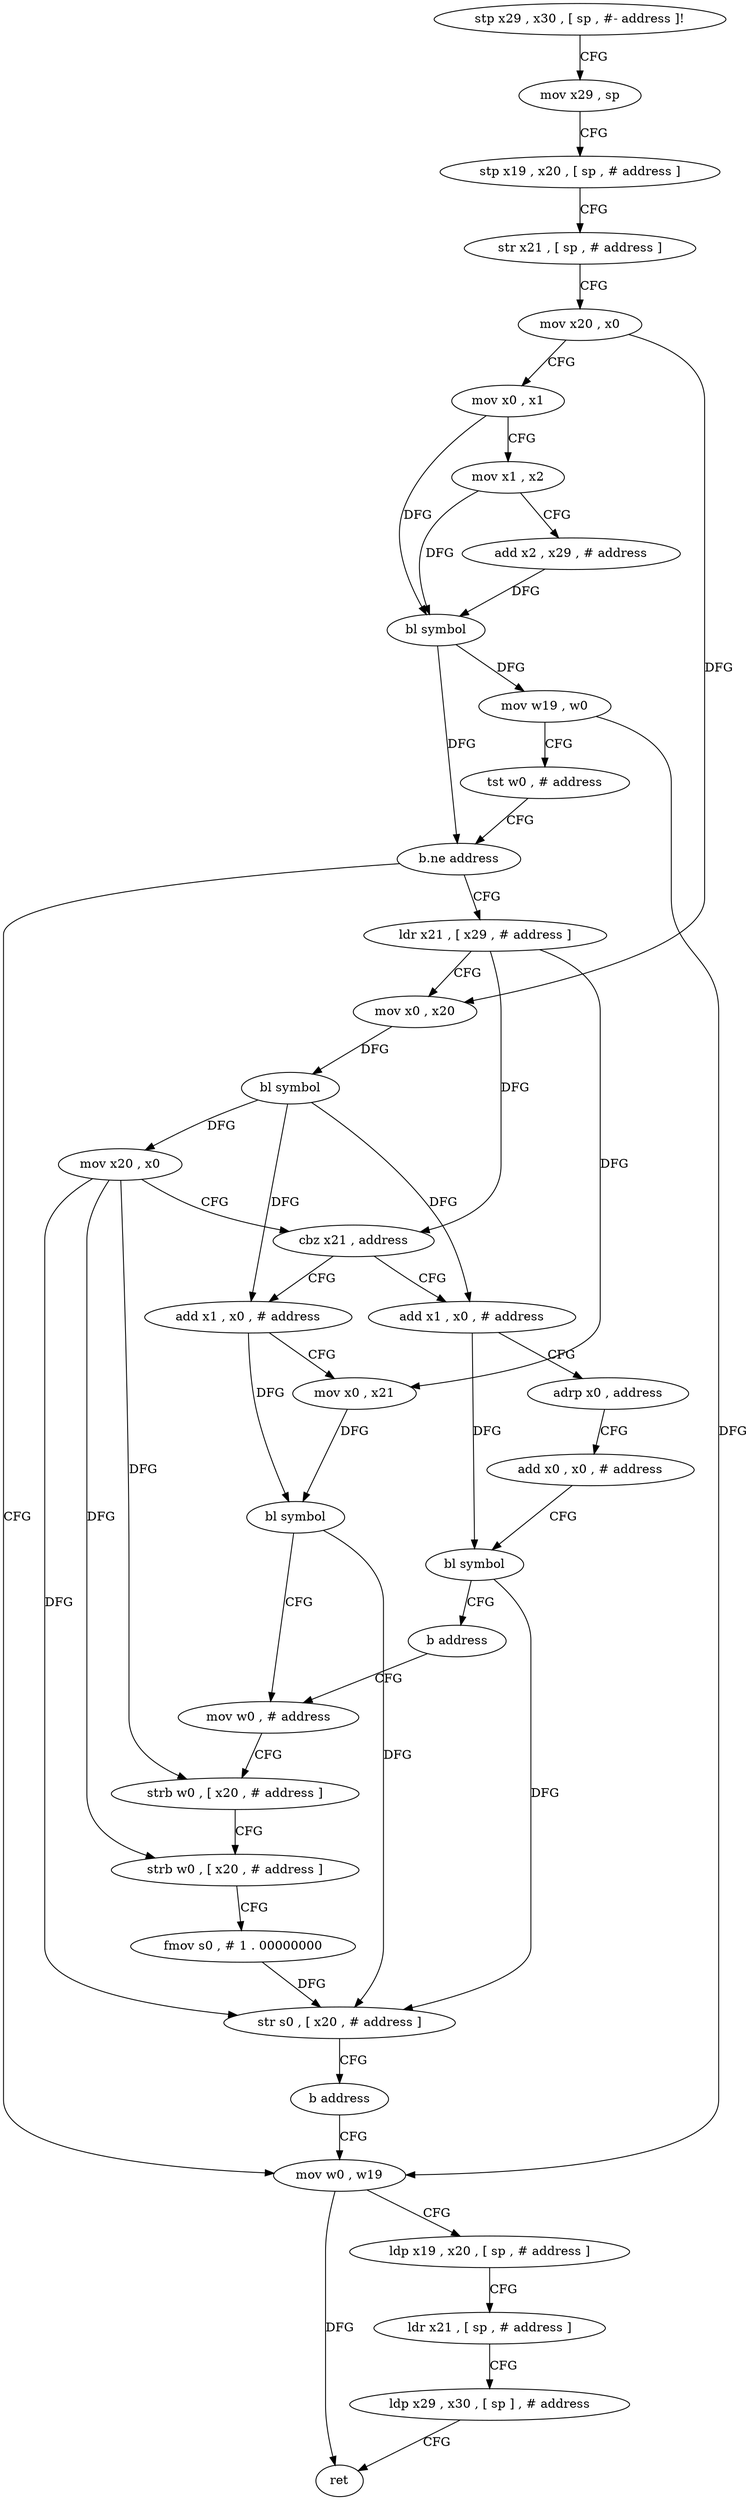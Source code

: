 digraph "func" {
"4257240" [label = "stp x29 , x30 , [ sp , #- address ]!" ]
"4257244" [label = "mov x29 , sp" ]
"4257248" [label = "stp x19 , x20 , [ sp , # address ]" ]
"4257252" [label = "str x21 , [ sp , # address ]" ]
"4257256" [label = "mov x20 , x0" ]
"4257260" [label = "mov x0 , x1" ]
"4257264" [label = "mov x1 , x2" ]
"4257268" [label = "add x2 , x29 , # address" ]
"4257272" [label = "bl symbol" ]
"4257276" [label = "mov w19 , w0" ]
"4257280" [label = "tst w0 , # address" ]
"4257284" [label = "b.ne address" ]
"4257308" [label = "ldr x21 , [ x29 , # address ]" ]
"4257288" [label = "mov w0 , w19" ]
"4257312" [label = "mov x0 , x20" ]
"4257316" [label = "bl symbol" ]
"4257320" [label = "mov x20 , x0" ]
"4257324" [label = "cbz x21 , address" ]
"4257364" [label = "add x1 , x0 , # address" ]
"4257328" [label = "add x1 , x0 , # address" ]
"4257292" [label = "ldp x19 , x20 , [ sp , # address ]" ]
"4257296" [label = "ldr x21 , [ sp , # address ]" ]
"4257300" [label = "ldp x29 , x30 , [ sp ] , # address" ]
"4257304" [label = "ret" ]
"4257368" [label = "adrp x0 , address" ]
"4257372" [label = "add x0 , x0 , # address" ]
"4257376" [label = "bl symbol" ]
"4257380" [label = "b address" ]
"4257340" [label = "mov w0 , # address" ]
"4257332" [label = "mov x0 , x21" ]
"4257336" [label = "bl symbol" ]
"4257344" [label = "strb w0 , [ x20 , # address ]" ]
"4257348" [label = "strb w0 , [ x20 , # address ]" ]
"4257352" [label = "fmov s0 , # 1 . 00000000" ]
"4257356" [label = "str s0 , [ x20 , # address ]" ]
"4257360" [label = "b address" ]
"4257240" -> "4257244" [ label = "CFG" ]
"4257244" -> "4257248" [ label = "CFG" ]
"4257248" -> "4257252" [ label = "CFG" ]
"4257252" -> "4257256" [ label = "CFG" ]
"4257256" -> "4257260" [ label = "CFG" ]
"4257256" -> "4257312" [ label = "DFG" ]
"4257260" -> "4257264" [ label = "CFG" ]
"4257260" -> "4257272" [ label = "DFG" ]
"4257264" -> "4257268" [ label = "CFG" ]
"4257264" -> "4257272" [ label = "DFG" ]
"4257268" -> "4257272" [ label = "DFG" ]
"4257272" -> "4257276" [ label = "DFG" ]
"4257272" -> "4257284" [ label = "DFG" ]
"4257276" -> "4257280" [ label = "CFG" ]
"4257276" -> "4257288" [ label = "DFG" ]
"4257280" -> "4257284" [ label = "CFG" ]
"4257284" -> "4257308" [ label = "CFG" ]
"4257284" -> "4257288" [ label = "CFG" ]
"4257308" -> "4257312" [ label = "CFG" ]
"4257308" -> "4257324" [ label = "DFG" ]
"4257308" -> "4257332" [ label = "DFG" ]
"4257288" -> "4257292" [ label = "CFG" ]
"4257288" -> "4257304" [ label = "DFG" ]
"4257312" -> "4257316" [ label = "DFG" ]
"4257316" -> "4257320" [ label = "DFG" ]
"4257316" -> "4257364" [ label = "DFG" ]
"4257316" -> "4257328" [ label = "DFG" ]
"4257320" -> "4257324" [ label = "CFG" ]
"4257320" -> "4257344" [ label = "DFG" ]
"4257320" -> "4257348" [ label = "DFG" ]
"4257320" -> "4257356" [ label = "DFG" ]
"4257324" -> "4257364" [ label = "CFG" ]
"4257324" -> "4257328" [ label = "CFG" ]
"4257364" -> "4257368" [ label = "CFG" ]
"4257364" -> "4257376" [ label = "DFG" ]
"4257328" -> "4257332" [ label = "CFG" ]
"4257328" -> "4257336" [ label = "DFG" ]
"4257292" -> "4257296" [ label = "CFG" ]
"4257296" -> "4257300" [ label = "CFG" ]
"4257300" -> "4257304" [ label = "CFG" ]
"4257368" -> "4257372" [ label = "CFG" ]
"4257372" -> "4257376" [ label = "CFG" ]
"4257376" -> "4257380" [ label = "CFG" ]
"4257376" -> "4257356" [ label = "DFG" ]
"4257380" -> "4257340" [ label = "CFG" ]
"4257340" -> "4257344" [ label = "CFG" ]
"4257332" -> "4257336" [ label = "DFG" ]
"4257336" -> "4257340" [ label = "CFG" ]
"4257336" -> "4257356" [ label = "DFG" ]
"4257344" -> "4257348" [ label = "CFG" ]
"4257348" -> "4257352" [ label = "CFG" ]
"4257352" -> "4257356" [ label = "DFG" ]
"4257356" -> "4257360" [ label = "CFG" ]
"4257360" -> "4257288" [ label = "CFG" ]
}
